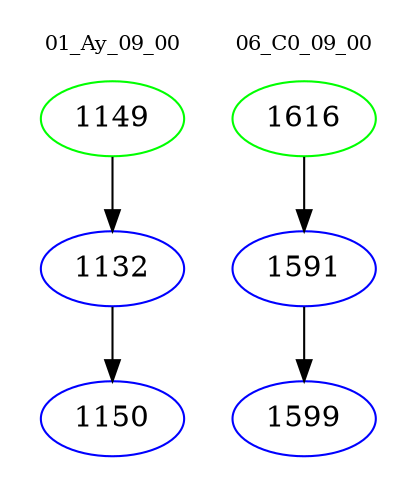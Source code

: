 digraph{
subgraph cluster_0 {
color = white
label = "01_Ay_09_00";
fontsize=10;
T0_1149 [label="1149", color="green"]
T0_1149 -> T0_1132 [color="black"]
T0_1132 [label="1132", color="blue"]
T0_1132 -> T0_1150 [color="black"]
T0_1150 [label="1150", color="blue"]
}
subgraph cluster_1 {
color = white
label = "06_C0_09_00";
fontsize=10;
T1_1616 [label="1616", color="green"]
T1_1616 -> T1_1591 [color="black"]
T1_1591 [label="1591", color="blue"]
T1_1591 -> T1_1599 [color="black"]
T1_1599 [label="1599", color="blue"]
}
}
